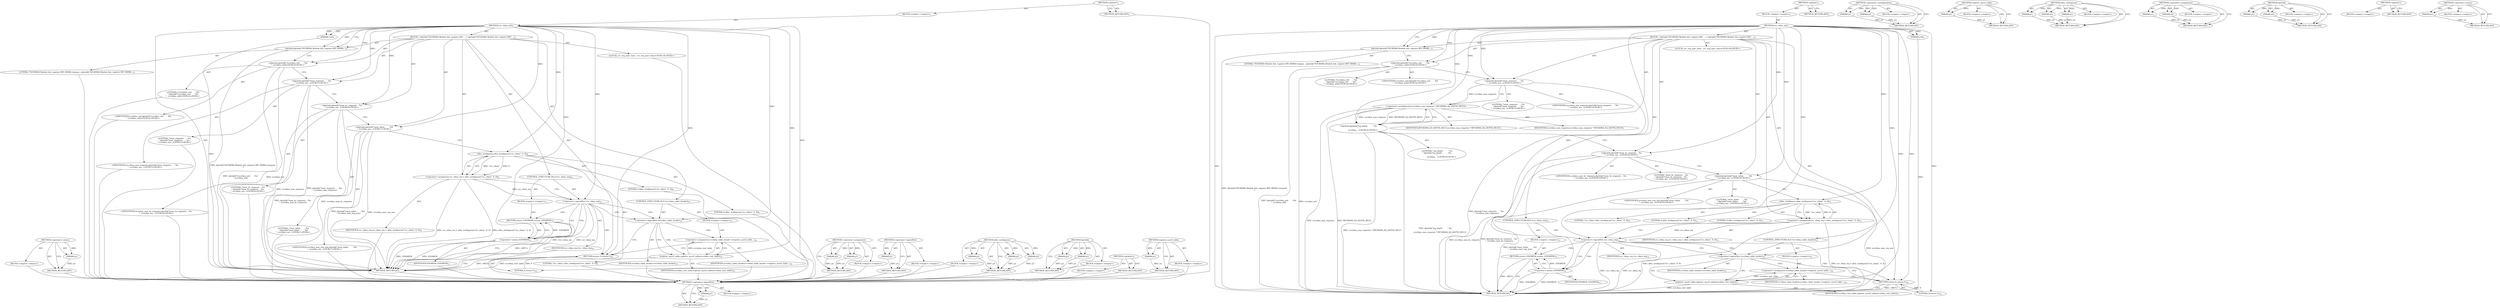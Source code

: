 digraph "register_sysctl_table" {
vulnerable_100 [label=<(METHOD,&lt;operator&gt;.logicalNot)>];
vulnerable_101 [label=<(PARAM,p1)>];
vulnerable_102 [label=<(BLOCK,&lt;empty&gt;,&lt;empty&gt;)>];
vulnerable_103 [label=<(METHOD_RETURN,ANY)>];
vulnerable_6 [label=<(METHOD,&lt;global&gt;)<SUB>1</SUB>>];
vulnerable_7 [label=<(BLOCK,&lt;empty&gt;,&lt;empty&gt;)<SUB>1</SUB>>];
vulnerable_8 [label=<(METHOD,svc_rdma_init)<SUB>1</SUB>>];
vulnerable_9 [label=<(PARAM,void)<SUB>1</SUB>>];
vulnerable_10 [label=<(BLOCK,{
 	dprintk(&quot;SVCRDMA Module Init, register RPC ...,{
 	dprintk(&quot;SVCRDMA Module Init, register RPC ...)<SUB>2</SUB>>];
vulnerable_11 [label=<(dprintk,dprintk(&quot;SVCRDMA Module Init, register RPC RDMA...)<SUB>3</SUB>>];
vulnerable_12 [label=<(LITERAL,&quot;SVCRDMA Module Init, register RPC RDMA transpo...,dprintk(&quot;SVCRDMA Module Init, register RPC RDMA...)<SUB>3</SUB>>];
vulnerable_13 [label="<(dprintk,dprintk(&quot;\tsvcrdma_ord      : %d\n&quot;, svcrdma_ord))<SUB>4</SUB>>"];
vulnerable_14 [label="<(LITERAL,&quot;\tsvcrdma_ord      : %d\n&quot;,dprintk(&quot;\tsvcrdma_ord      : %d\n&quot;, svcrdma_ord))<SUB>4</SUB>>"];
vulnerable_15 [label="<(IDENTIFIER,svcrdma_ord,dprintk(&quot;\tsvcrdma_ord      : %d\n&quot;, svcrdma_ord))<SUB>4</SUB>>"];
vulnerable_16 [label="<(dprintk,dprintk(&quot;\tmax_requests     : %u\n&quot;, svcrdma_ma...)<SUB>5</SUB>>"];
vulnerable_17 [label="<(LITERAL,&quot;\tmax_requests     : %u\n&quot;,dprintk(&quot;\tmax_requests     : %u\n&quot;, svcrdma_ma...)<SUB>5</SUB>>"];
vulnerable_18 [label="<(IDENTIFIER,svcrdma_max_requests,dprintk(&quot;\tmax_requests     : %u\n&quot;, svcrdma_ma...)<SUB>5</SUB>>"];
vulnerable_19 [label="<(dprintk,dprintk(&quot;\tsq_depth         : %u\n&quot;,
		svcrdma_...)<SUB>6</SUB>>"];
vulnerable_20 [label="<(LITERAL,&quot;\tsq_depth         : %u\n&quot;,dprintk(&quot;\tsq_depth         : %u\n&quot;,
		svcrdma_...)<SUB>6</SUB>>"];
vulnerable_21 [label=<(&lt;operator&gt;.multiplication,svcrdma_max_requests * RPCRDMA_SQ_DEPTH_MULT)<SUB>7</SUB>>];
vulnerable_22 [label=<(IDENTIFIER,svcrdma_max_requests,svcrdma_max_requests * RPCRDMA_SQ_DEPTH_MULT)<SUB>7</SUB>>];
vulnerable_23 [label=<(IDENTIFIER,RPCRDMA_SQ_DEPTH_MULT,svcrdma_max_requests * RPCRDMA_SQ_DEPTH_MULT)<SUB>7</SUB>>];
vulnerable_24 [label="<(dprintk,dprintk(&quot;\tmax_bc_requests  : %u\n&quot;, svcrdma_ma...)<SUB>8</SUB>>"];
vulnerable_25 [label="<(LITERAL,&quot;\tmax_bc_requests  : %u\n&quot;,dprintk(&quot;\tmax_bc_requests  : %u\n&quot;, svcrdma_ma...)<SUB>8</SUB>>"];
vulnerable_26 [label="<(IDENTIFIER,svcrdma_max_bc_requests,dprintk(&quot;\tmax_bc_requests  : %u\n&quot;, svcrdma_ma...)<SUB>8</SUB>>"];
vulnerable_27 [label="<(dprintk,dprintk(&quot;\tmax_inline       : %d\n&quot;, svcrdma_ma...)<SUB>9</SUB>>"];
vulnerable_28 [label="<(LITERAL,&quot;\tmax_inline       : %d\n&quot;,dprintk(&quot;\tmax_inline       : %d\n&quot;, svcrdma_ma...)<SUB>9</SUB>>"];
vulnerable_29 [label="<(IDENTIFIER,svcrdma_max_req_size,dprintk(&quot;\tmax_inline       : %d\n&quot;, svcrdma_ma...)<SUB>9</SUB>>"];
vulnerable_30 [label=<(&lt;operator&gt;.assignment,svc_rdma_wq = alloc_workqueue(&quot;svc_rdma&quot;, 0, 0))<SUB>11</SUB>>];
vulnerable_31 [label=<(IDENTIFIER,svc_rdma_wq,svc_rdma_wq = alloc_workqueue(&quot;svc_rdma&quot;, 0, 0))<SUB>11</SUB>>];
vulnerable_32 [label=<(alloc_workqueue,alloc_workqueue(&quot;svc_rdma&quot;, 0, 0))<SUB>11</SUB>>];
vulnerable_33 [label=<(LITERAL,&quot;svc_rdma&quot;,alloc_workqueue(&quot;svc_rdma&quot;, 0, 0))<SUB>11</SUB>>];
vulnerable_34 [label=<(LITERAL,0,alloc_workqueue(&quot;svc_rdma&quot;, 0, 0))<SUB>11</SUB>>];
vulnerable_35 [label=<(LITERAL,0,alloc_workqueue(&quot;svc_rdma&quot;, 0, 0))<SUB>11</SUB>>];
vulnerable_36 [label=<(CONTROL_STRUCTURE,IF,if (!svc_rdma_wq))<SUB>12</SUB>>];
vulnerable_37 [label=<(&lt;operator&gt;.logicalNot,!svc_rdma_wq)<SUB>12</SUB>>];
vulnerable_38 [label=<(IDENTIFIER,svc_rdma_wq,!svc_rdma_wq)<SUB>12</SUB>>];
vulnerable_39 [label=<(BLOCK,&lt;empty&gt;,&lt;empty&gt;)<SUB>13</SUB>>];
vulnerable_40 [label=<(RETURN,return -ENOMEM;,return -ENOMEM;)<SUB>13</SUB>>];
vulnerable_41 [label=<(&lt;operator&gt;.minus,-ENOMEM)<SUB>13</SUB>>];
vulnerable_42 [label=<(IDENTIFIER,ENOMEM,-ENOMEM)<SUB>13</SUB>>];
vulnerable_43 [label=<(CONTROL_STRUCTURE,IF,if (!svcrdma_table_header))<SUB>15</SUB>>];
vulnerable_44 [label=<(&lt;operator&gt;.logicalNot,!svcrdma_table_header)<SUB>15</SUB>>];
vulnerable_45 [label=<(IDENTIFIER,svcrdma_table_header,!svcrdma_table_header)<SUB>15</SUB>>];
vulnerable_46 [label=<(BLOCK,&lt;empty&gt;,&lt;empty&gt;)<SUB>16</SUB>>];
vulnerable_47 [label=<(&lt;operator&gt;.assignment,svcrdma_table_header =
			register_sysctl_table...)<SUB>16</SUB>>];
vulnerable_48 [label=<(IDENTIFIER,svcrdma_table_header,svcrdma_table_header =
			register_sysctl_table...)<SUB>16</SUB>>];
vulnerable_49 [label=<(register_sysctl_table,register_sysctl_table(svcrdma_root_table))<SUB>17</SUB>>];
vulnerable_50 [label=<(IDENTIFIER,svcrdma_root_table,register_sysctl_table(svcrdma_root_table))<SUB>17</SUB>>];
vulnerable_51 [label="<(LOCAL,svc_reg_xprt_class : svc_reg_xprt_class)<SUB>20</SUB>>"];
vulnerable_52 [label=<(RETURN,return 0;,return 0;)<SUB>24</SUB>>];
vulnerable_53 [label=<(LITERAL,0,return 0;)<SUB>24</SUB>>];
vulnerable_54 [label=<(METHOD_RETURN,int)<SUB>1</SUB>>];
vulnerable_56 [label=<(METHOD_RETURN,ANY)<SUB>1</SUB>>];
vulnerable_84 [label=<(METHOD,&lt;operator&gt;.multiplication)>];
vulnerable_85 [label=<(PARAM,p1)>];
vulnerable_86 [label=<(PARAM,p2)>];
vulnerable_87 [label=<(BLOCK,&lt;empty&gt;,&lt;empty&gt;)>];
vulnerable_88 [label=<(METHOD_RETURN,ANY)>];
vulnerable_108 [label=<(METHOD,register_sysctl_table)>];
vulnerable_109 [label=<(PARAM,p1)>];
vulnerable_110 [label=<(BLOCK,&lt;empty&gt;,&lt;empty&gt;)>];
vulnerable_111 [label=<(METHOD_RETURN,ANY)>];
vulnerable_94 [label=<(METHOD,alloc_workqueue)>];
vulnerable_95 [label=<(PARAM,p1)>];
vulnerable_96 [label=<(PARAM,p2)>];
vulnerable_97 [label=<(PARAM,p3)>];
vulnerable_98 [label=<(BLOCK,&lt;empty&gt;,&lt;empty&gt;)>];
vulnerable_99 [label=<(METHOD_RETURN,ANY)>];
vulnerable_89 [label=<(METHOD,&lt;operator&gt;.assignment)>];
vulnerable_90 [label=<(PARAM,p1)>];
vulnerable_91 [label=<(PARAM,p2)>];
vulnerable_92 [label=<(BLOCK,&lt;empty&gt;,&lt;empty&gt;)>];
vulnerable_93 [label=<(METHOD_RETURN,ANY)>];
vulnerable_79 [label=<(METHOD,dprintk)>];
vulnerable_80 [label=<(PARAM,p1)>];
vulnerable_81 [label=<(PARAM,p2)>];
vulnerable_82 [label=<(BLOCK,&lt;empty&gt;,&lt;empty&gt;)>];
vulnerable_83 [label=<(METHOD_RETURN,ANY)>];
vulnerable_73 [label=<(METHOD,&lt;global&gt;)<SUB>1</SUB>>];
vulnerable_74 [label=<(BLOCK,&lt;empty&gt;,&lt;empty&gt;)>];
vulnerable_75 [label=<(METHOD_RETURN,ANY)>];
vulnerable_104 [label=<(METHOD,&lt;operator&gt;.minus)>];
vulnerable_105 [label=<(PARAM,p1)>];
vulnerable_106 [label=<(BLOCK,&lt;empty&gt;,&lt;empty&gt;)>];
vulnerable_107 [label=<(METHOD_RETURN,ANY)>];
fixed_94 [label=<(METHOD,&lt;operator&gt;.minus)>];
fixed_95 [label=<(PARAM,p1)>];
fixed_96 [label=<(BLOCK,&lt;empty&gt;,&lt;empty&gt;)>];
fixed_97 [label=<(METHOD_RETURN,ANY)>];
fixed_6 [label=<(METHOD,&lt;global&gt;)<SUB>1</SUB>>];
fixed_7 [label=<(BLOCK,&lt;empty&gt;,&lt;empty&gt;)<SUB>1</SUB>>];
fixed_8 [label=<(METHOD,svc_rdma_init)<SUB>1</SUB>>];
fixed_9 [label=<(PARAM,void)<SUB>1</SUB>>];
fixed_10 [label=<(BLOCK,{
 	dprintk(&quot;SVCRDMA Module Init, register RPC ...,{
 	dprintk(&quot;SVCRDMA Module Init, register RPC ...)<SUB>2</SUB>>];
fixed_11 [label=<(dprintk,dprintk(&quot;SVCRDMA Module Init, register RPC RDMA...)<SUB>3</SUB>>];
fixed_12 [label=<(LITERAL,&quot;SVCRDMA Module Init, register RPC RDMA transpo...,dprintk(&quot;SVCRDMA Module Init, register RPC RDMA...)<SUB>3</SUB>>];
fixed_13 [label="<(dprintk,dprintk(&quot;\tsvcrdma_ord      : %d\n&quot;, svcrdma_ord))<SUB>4</SUB>>"];
fixed_14 [label="<(LITERAL,&quot;\tsvcrdma_ord      : %d\n&quot;,dprintk(&quot;\tsvcrdma_ord      : %d\n&quot;, svcrdma_ord))<SUB>4</SUB>>"];
fixed_15 [label="<(IDENTIFIER,svcrdma_ord,dprintk(&quot;\tsvcrdma_ord      : %d\n&quot;, svcrdma_ord))<SUB>4</SUB>>"];
fixed_16 [label="<(dprintk,dprintk(&quot;\tmax_requests     : %u\n&quot;, svcrdma_ma...)<SUB>5</SUB>>"];
fixed_17 [label="<(LITERAL,&quot;\tmax_requests     : %u\n&quot;,dprintk(&quot;\tmax_requests     : %u\n&quot;, svcrdma_ma...)<SUB>5</SUB>>"];
fixed_18 [label="<(IDENTIFIER,svcrdma_max_requests,dprintk(&quot;\tmax_requests     : %u\n&quot;, svcrdma_ma...)<SUB>5</SUB>>"];
fixed_19 [label="<(dprintk,dprintk(&quot;\tmax_bc_requests  : %u\n&quot;, svcrdma_ma...)<SUB>6</SUB>>"];
fixed_20 [label="<(LITERAL,&quot;\tmax_bc_requests  : %u\n&quot;,dprintk(&quot;\tmax_bc_requests  : %u\n&quot;, svcrdma_ma...)<SUB>6</SUB>>"];
fixed_21 [label="<(IDENTIFIER,svcrdma_max_bc_requests,dprintk(&quot;\tmax_bc_requests  : %u\n&quot;, svcrdma_ma...)<SUB>6</SUB>>"];
fixed_22 [label="<(dprintk,dprintk(&quot;\tmax_inline       : %d\n&quot;, svcrdma_ma...)<SUB>7</SUB>>"];
fixed_23 [label="<(LITERAL,&quot;\tmax_inline       : %d\n&quot;,dprintk(&quot;\tmax_inline       : %d\n&quot;, svcrdma_ma...)<SUB>7</SUB>>"];
fixed_24 [label="<(IDENTIFIER,svcrdma_max_req_size,dprintk(&quot;\tmax_inline       : %d\n&quot;, svcrdma_ma...)<SUB>7</SUB>>"];
fixed_25 [label=<(&lt;operator&gt;.assignment,svc_rdma_wq = alloc_workqueue(&quot;svc_rdma&quot;, 0, 0))<SUB>9</SUB>>];
fixed_26 [label=<(IDENTIFIER,svc_rdma_wq,svc_rdma_wq = alloc_workqueue(&quot;svc_rdma&quot;, 0, 0))<SUB>9</SUB>>];
fixed_27 [label=<(alloc_workqueue,alloc_workqueue(&quot;svc_rdma&quot;, 0, 0))<SUB>9</SUB>>];
fixed_28 [label=<(LITERAL,&quot;svc_rdma&quot;,alloc_workqueue(&quot;svc_rdma&quot;, 0, 0))<SUB>9</SUB>>];
fixed_29 [label=<(LITERAL,0,alloc_workqueue(&quot;svc_rdma&quot;, 0, 0))<SUB>9</SUB>>];
fixed_30 [label=<(LITERAL,0,alloc_workqueue(&quot;svc_rdma&quot;, 0, 0))<SUB>9</SUB>>];
fixed_31 [label=<(CONTROL_STRUCTURE,IF,if (!svc_rdma_wq))<SUB>10</SUB>>];
fixed_32 [label=<(&lt;operator&gt;.logicalNot,!svc_rdma_wq)<SUB>10</SUB>>];
fixed_33 [label=<(IDENTIFIER,svc_rdma_wq,!svc_rdma_wq)<SUB>10</SUB>>];
fixed_34 [label=<(BLOCK,&lt;empty&gt;,&lt;empty&gt;)<SUB>11</SUB>>];
fixed_35 [label=<(RETURN,return -ENOMEM;,return -ENOMEM;)<SUB>11</SUB>>];
fixed_36 [label=<(&lt;operator&gt;.minus,-ENOMEM)<SUB>11</SUB>>];
fixed_37 [label=<(IDENTIFIER,ENOMEM,-ENOMEM)<SUB>11</SUB>>];
fixed_38 [label=<(CONTROL_STRUCTURE,IF,if (!svcrdma_table_header))<SUB>13</SUB>>];
fixed_39 [label=<(&lt;operator&gt;.logicalNot,!svcrdma_table_header)<SUB>13</SUB>>];
fixed_40 [label=<(IDENTIFIER,svcrdma_table_header,!svcrdma_table_header)<SUB>13</SUB>>];
fixed_41 [label=<(BLOCK,&lt;empty&gt;,&lt;empty&gt;)<SUB>14</SUB>>];
fixed_42 [label=<(&lt;operator&gt;.assignment,svcrdma_table_header =
			register_sysctl_table...)<SUB>14</SUB>>];
fixed_43 [label=<(IDENTIFIER,svcrdma_table_header,svcrdma_table_header =
			register_sysctl_table...)<SUB>14</SUB>>];
fixed_44 [label=<(register_sysctl_table,register_sysctl_table(svcrdma_root_table))<SUB>15</SUB>>];
fixed_45 [label=<(IDENTIFIER,svcrdma_root_table,register_sysctl_table(svcrdma_root_table))<SUB>15</SUB>>];
fixed_46 [label="<(LOCAL,svc_reg_xprt_class : svc_reg_xprt_class)<SUB>18</SUB>>"];
fixed_47 [label=<(RETURN,return 0;,return 0;)<SUB>22</SUB>>];
fixed_48 [label=<(LITERAL,0,return 0;)<SUB>22</SUB>>];
fixed_49 [label=<(METHOD_RETURN,int)<SUB>1</SUB>>];
fixed_51 [label=<(METHOD_RETURN,ANY)<SUB>1</SUB>>];
fixed_79 [label=<(METHOD,&lt;operator&gt;.assignment)>];
fixed_80 [label=<(PARAM,p1)>];
fixed_81 [label=<(PARAM,p2)>];
fixed_82 [label=<(BLOCK,&lt;empty&gt;,&lt;empty&gt;)>];
fixed_83 [label=<(METHOD_RETURN,ANY)>];
fixed_90 [label=<(METHOD,&lt;operator&gt;.logicalNot)>];
fixed_91 [label=<(PARAM,p1)>];
fixed_92 [label=<(BLOCK,&lt;empty&gt;,&lt;empty&gt;)>];
fixed_93 [label=<(METHOD_RETURN,ANY)>];
fixed_84 [label=<(METHOD,alloc_workqueue)>];
fixed_85 [label=<(PARAM,p1)>];
fixed_86 [label=<(PARAM,p2)>];
fixed_87 [label=<(PARAM,p3)>];
fixed_88 [label=<(BLOCK,&lt;empty&gt;,&lt;empty&gt;)>];
fixed_89 [label=<(METHOD_RETURN,ANY)>];
fixed_74 [label=<(METHOD,dprintk)>];
fixed_75 [label=<(PARAM,p1)>];
fixed_76 [label=<(PARAM,p2)>];
fixed_77 [label=<(BLOCK,&lt;empty&gt;,&lt;empty&gt;)>];
fixed_78 [label=<(METHOD_RETURN,ANY)>];
fixed_68 [label=<(METHOD,&lt;global&gt;)<SUB>1</SUB>>];
fixed_69 [label=<(BLOCK,&lt;empty&gt;,&lt;empty&gt;)>];
fixed_70 [label=<(METHOD_RETURN,ANY)>];
fixed_98 [label=<(METHOD,register_sysctl_table)>];
fixed_99 [label=<(PARAM,p1)>];
fixed_100 [label=<(BLOCK,&lt;empty&gt;,&lt;empty&gt;)>];
fixed_101 [label=<(METHOD_RETURN,ANY)>];
vulnerable_100 -> vulnerable_101  [key=0, label="AST: "];
vulnerable_100 -> vulnerable_101  [key=1, label="DDG: "];
vulnerable_100 -> vulnerable_102  [key=0, label="AST: "];
vulnerable_100 -> vulnerable_103  [key=0, label="AST: "];
vulnerable_100 -> vulnerable_103  [key=1, label="CFG: "];
vulnerable_101 -> vulnerable_103  [key=0, label="DDG: p1"];
vulnerable_6 -> vulnerable_7  [key=0, label="AST: "];
vulnerable_6 -> vulnerable_56  [key=0, label="AST: "];
vulnerable_6 -> vulnerable_56  [key=1, label="CFG: "];
vulnerable_7 -> vulnerable_8  [key=0, label="AST: "];
vulnerable_8 -> vulnerable_9  [key=0, label="AST: "];
vulnerable_8 -> vulnerable_9  [key=1, label="DDG: "];
vulnerable_8 -> vulnerable_10  [key=0, label="AST: "];
vulnerable_8 -> vulnerable_54  [key=0, label="AST: "];
vulnerable_8 -> vulnerable_11  [key=0, label="CFG: "];
vulnerable_8 -> vulnerable_11  [key=1, label="DDG: "];
vulnerable_8 -> vulnerable_52  [key=0, label="DDG: "];
vulnerable_8 -> vulnerable_13  [key=0, label="DDG: "];
vulnerable_8 -> vulnerable_16  [key=0, label="DDG: "];
vulnerable_8 -> vulnerable_19  [key=0, label="DDG: "];
vulnerable_8 -> vulnerable_24  [key=0, label="DDG: "];
vulnerable_8 -> vulnerable_27  [key=0, label="DDG: "];
vulnerable_8 -> vulnerable_53  [key=0, label="DDG: "];
vulnerable_8 -> vulnerable_21  [key=0, label="DDG: "];
vulnerable_8 -> vulnerable_32  [key=0, label="DDG: "];
vulnerable_8 -> vulnerable_37  [key=0, label="DDG: "];
vulnerable_8 -> vulnerable_44  [key=0, label="DDG: "];
vulnerable_8 -> vulnerable_41  [key=0, label="DDG: "];
vulnerable_8 -> vulnerable_49  [key=0, label="DDG: "];
vulnerable_9 -> vulnerable_54  [key=0, label="DDG: "];
vulnerable_10 -> vulnerable_11  [key=0, label="AST: "];
vulnerable_10 -> vulnerable_13  [key=0, label="AST: "];
vulnerable_10 -> vulnerable_16  [key=0, label="AST: "];
vulnerable_10 -> vulnerable_19  [key=0, label="AST: "];
vulnerable_10 -> vulnerable_24  [key=0, label="AST: "];
vulnerable_10 -> vulnerable_27  [key=0, label="AST: "];
vulnerable_10 -> vulnerable_30  [key=0, label="AST: "];
vulnerable_10 -> vulnerable_36  [key=0, label="AST: "];
vulnerable_10 -> vulnerable_43  [key=0, label="AST: "];
vulnerable_10 -> vulnerable_51  [key=0, label="AST: "];
vulnerable_10 -> vulnerable_52  [key=0, label="AST: "];
vulnerable_11 -> vulnerable_12  [key=0, label="AST: "];
vulnerable_11 -> vulnerable_13  [key=0, label="CFG: "];
vulnerable_11 -> vulnerable_54  [key=0, label="DDG: dprintk(&quot;SVCRDMA Module Init, register RPC RDMA transport\n&quot;)"];
vulnerable_13 -> vulnerable_14  [key=0, label="AST: "];
vulnerable_13 -> vulnerable_15  [key=0, label="AST: "];
vulnerable_13 -> vulnerable_16  [key=0, label="CFG: "];
vulnerable_13 -> vulnerable_54  [key=0, label="DDG: dprintk(&quot;\tsvcrdma_ord      : %d\n&quot;, svcrdma_ord)"];
vulnerable_13 -> vulnerable_54  [key=1, label="DDG: svcrdma_ord"];
vulnerable_16 -> vulnerable_17  [key=0, label="AST: "];
vulnerable_16 -> vulnerable_18  [key=0, label="AST: "];
vulnerable_16 -> vulnerable_21  [key=0, label="CFG: "];
vulnerable_16 -> vulnerable_21  [key=1, label="DDG: svcrdma_max_requests"];
vulnerable_16 -> vulnerable_54  [key=0, label="DDG: dprintk(&quot;\tmax_requests     : %u\n&quot;, svcrdma_max_requests)"];
vulnerable_19 -> vulnerable_20  [key=0, label="AST: "];
vulnerable_19 -> vulnerable_21  [key=0, label="AST: "];
vulnerable_19 -> vulnerable_24  [key=0, label="CFG: "];
vulnerable_19 -> vulnerable_54  [key=0, label="DDG: svcrdma_max_requests * RPCRDMA_SQ_DEPTH_MULT"];
vulnerable_19 -> vulnerable_54  [key=1, label="DDG: dprintk(&quot;\tsq_depth         : %u\n&quot;,
		svcrdma_max_requests * RPCRDMA_SQ_DEPTH_MULT)"];
vulnerable_21 -> vulnerable_22  [key=0, label="AST: "];
vulnerable_21 -> vulnerable_23  [key=0, label="AST: "];
vulnerable_21 -> vulnerable_19  [key=0, label="CFG: "];
vulnerable_21 -> vulnerable_19  [key=1, label="DDG: svcrdma_max_requests"];
vulnerable_21 -> vulnerable_19  [key=2, label="DDG: RPCRDMA_SQ_DEPTH_MULT"];
vulnerable_21 -> vulnerable_54  [key=0, label="DDG: svcrdma_max_requests"];
vulnerable_21 -> vulnerable_54  [key=1, label="DDG: RPCRDMA_SQ_DEPTH_MULT"];
vulnerable_24 -> vulnerable_25  [key=0, label="AST: "];
vulnerable_24 -> vulnerable_26  [key=0, label="AST: "];
vulnerable_24 -> vulnerable_27  [key=0, label="CFG: "];
vulnerable_24 -> vulnerable_54  [key=0, label="DDG: dprintk(&quot;\tmax_bc_requests  : %u\n&quot;, svcrdma_max_bc_requests)"];
vulnerable_24 -> vulnerable_54  [key=1, label="DDG: svcrdma_max_bc_requests"];
vulnerable_27 -> vulnerable_28  [key=0, label="AST: "];
vulnerable_27 -> vulnerable_29  [key=0, label="AST: "];
vulnerable_27 -> vulnerable_32  [key=0, label="CFG: "];
vulnerable_27 -> vulnerable_54  [key=0, label="DDG: dprintk(&quot;\tmax_inline       : %d\n&quot;, svcrdma_max_req_size)"];
vulnerable_27 -> vulnerable_54  [key=1, label="DDG: svcrdma_max_req_size"];
vulnerable_30 -> vulnerable_31  [key=0, label="AST: "];
vulnerable_30 -> vulnerable_32  [key=0, label="AST: "];
vulnerable_30 -> vulnerable_37  [key=0, label="CFG: "];
vulnerable_30 -> vulnerable_37  [key=1, label="DDG: svc_rdma_wq"];
vulnerable_30 -> vulnerable_54  [key=0, label="DDG: alloc_workqueue(&quot;svc_rdma&quot;, 0, 0)"];
vulnerable_30 -> vulnerable_54  [key=1, label="DDG: svc_rdma_wq = alloc_workqueue(&quot;svc_rdma&quot;, 0, 0)"];
vulnerable_32 -> vulnerable_33  [key=0, label="AST: "];
vulnerable_32 -> vulnerable_34  [key=0, label="AST: "];
vulnerable_32 -> vulnerable_35  [key=0, label="AST: "];
vulnerable_32 -> vulnerable_30  [key=0, label="CFG: "];
vulnerable_32 -> vulnerable_30  [key=1, label="DDG: &quot;svc_rdma&quot;"];
vulnerable_32 -> vulnerable_30  [key=2, label="DDG: 0"];
vulnerable_36 -> vulnerable_37  [key=0, label="AST: "];
vulnerable_36 -> vulnerable_39  [key=0, label="AST: "];
vulnerable_37 -> vulnerable_38  [key=0, label="AST: "];
vulnerable_37 -> vulnerable_41  [key=0, label="CFG: "];
vulnerable_37 -> vulnerable_41  [key=1, label="CDG: "];
vulnerable_37 -> vulnerable_44  [key=0, label="CFG: "];
vulnerable_37 -> vulnerable_44  [key=1, label="CDG: "];
vulnerable_37 -> vulnerable_54  [key=0, label="DDG: svc_rdma_wq"];
vulnerable_37 -> vulnerable_54  [key=1, label="DDG: !svc_rdma_wq"];
vulnerable_37 -> vulnerable_40  [key=0, label="CDG: "];
vulnerable_37 -> vulnerable_52  [key=0, label="CDG: "];
vulnerable_39 -> vulnerable_40  [key=0, label="AST: "];
vulnerable_40 -> vulnerable_41  [key=0, label="AST: "];
vulnerable_40 -> vulnerable_54  [key=0, label="CFG: "];
vulnerable_40 -> vulnerable_54  [key=1, label="DDG: &lt;RET&gt;"];
vulnerable_41 -> vulnerable_42  [key=0, label="AST: "];
vulnerable_41 -> vulnerable_40  [key=0, label="CFG: "];
vulnerable_41 -> vulnerable_40  [key=1, label="DDG: -ENOMEM"];
vulnerable_41 -> vulnerable_54  [key=0, label="DDG: ENOMEM"];
vulnerable_41 -> vulnerable_54  [key=1, label="DDG: -ENOMEM"];
vulnerable_43 -> vulnerable_44  [key=0, label="AST: "];
vulnerable_43 -> vulnerable_46  [key=0, label="AST: "];
vulnerable_44 -> vulnerable_45  [key=0, label="AST: "];
vulnerable_44 -> vulnerable_49  [key=0, label="CFG: "];
vulnerable_44 -> vulnerable_49  [key=1, label="CDG: "];
vulnerable_44 -> vulnerable_52  [key=0, label="CFG: "];
vulnerable_44 -> vulnerable_47  [key=0, label="CDG: "];
vulnerable_46 -> vulnerable_47  [key=0, label="AST: "];
vulnerable_47 -> vulnerable_48  [key=0, label="AST: "];
vulnerable_47 -> vulnerable_49  [key=0, label="AST: "];
vulnerable_47 -> vulnerable_52  [key=0, label="CFG: "];
vulnerable_49 -> vulnerable_50  [key=0, label="AST: "];
vulnerable_49 -> vulnerable_47  [key=0, label="CFG: "];
vulnerable_49 -> vulnerable_47  [key=1, label="DDG: svcrdma_root_table"];
vulnerable_49 -> vulnerable_54  [key=0, label="DDG: svcrdma_root_table"];
vulnerable_52 -> vulnerable_53  [key=0, label="AST: "];
vulnerable_52 -> vulnerable_54  [key=0, label="CFG: "];
vulnerable_52 -> vulnerable_54  [key=1, label="DDG: &lt;RET&gt;"];
vulnerable_53 -> vulnerable_52  [key=0, label="DDG: 0"];
vulnerable_84 -> vulnerable_85  [key=0, label="AST: "];
vulnerable_84 -> vulnerable_85  [key=1, label="DDG: "];
vulnerable_84 -> vulnerable_87  [key=0, label="AST: "];
vulnerable_84 -> vulnerable_86  [key=0, label="AST: "];
vulnerable_84 -> vulnerable_86  [key=1, label="DDG: "];
vulnerable_84 -> vulnerable_88  [key=0, label="AST: "];
vulnerable_84 -> vulnerable_88  [key=1, label="CFG: "];
vulnerable_85 -> vulnerable_88  [key=0, label="DDG: p1"];
vulnerable_86 -> vulnerable_88  [key=0, label="DDG: p2"];
vulnerable_108 -> vulnerable_109  [key=0, label="AST: "];
vulnerable_108 -> vulnerable_109  [key=1, label="DDG: "];
vulnerable_108 -> vulnerable_110  [key=0, label="AST: "];
vulnerable_108 -> vulnerable_111  [key=0, label="AST: "];
vulnerable_108 -> vulnerable_111  [key=1, label="CFG: "];
vulnerable_109 -> vulnerable_111  [key=0, label="DDG: p1"];
vulnerable_94 -> vulnerable_95  [key=0, label="AST: "];
vulnerable_94 -> vulnerable_95  [key=1, label="DDG: "];
vulnerable_94 -> vulnerable_98  [key=0, label="AST: "];
vulnerable_94 -> vulnerable_96  [key=0, label="AST: "];
vulnerable_94 -> vulnerable_96  [key=1, label="DDG: "];
vulnerable_94 -> vulnerable_99  [key=0, label="AST: "];
vulnerable_94 -> vulnerable_99  [key=1, label="CFG: "];
vulnerable_94 -> vulnerable_97  [key=0, label="AST: "];
vulnerable_94 -> vulnerable_97  [key=1, label="DDG: "];
vulnerable_95 -> vulnerable_99  [key=0, label="DDG: p1"];
vulnerable_96 -> vulnerable_99  [key=0, label="DDG: p2"];
vulnerable_97 -> vulnerable_99  [key=0, label="DDG: p3"];
vulnerable_89 -> vulnerable_90  [key=0, label="AST: "];
vulnerable_89 -> vulnerable_90  [key=1, label="DDG: "];
vulnerable_89 -> vulnerable_92  [key=0, label="AST: "];
vulnerable_89 -> vulnerable_91  [key=0, label="AST: "];
vulnerable_89 -> vulnerable_91  [key=1, label="DDG: "];
vulnerable_89 -> vulnerable_93  [key=0, label="AST: "];
vulnerable_89 -> vulnerable_93  [key=1, label="CFG: "];
vulnerable_90 -> vulnerable_93  [key=0, label="DDG: p1"];
vulnerable_91 -> vulnerable_93  [key=0, label="DDG: p2"];
vulnerable_79 -> vulnerable_80  [key=0, label="AST: "];
vulnerable_79 -> vulnerable_80  [key=1, label="DDG: "];
vulnerable_79 -> vulnerable_82  [key=0, label="AST: "];
vulnerable_79 -> vulnerable_81  [key=0, label="AST: "];
vulnerable_79 -> vulnerable_81  [key=1, label="DDG: "];
vulnerable_79 -> vulnerable_83  [key=0, label="AST: "];
vulnerable_79 -> vulnerable_83  [key=1, label="CFG: "];
vulnerable_80 -> vulnerable_83  [key=0, label="DDG: p1"];
vulnerable_81 -> vulnerable_83  [key=0, label="DDG: p2"];
vulnerable_73 -> vulnerable_74  [key=0, label="AST: "];
vulnerable_73 -> vulnerable_75  [key=0, label="AST: "];
vulnerable_73 -> vulnerable_75  [key=1, label="CFG: "];
vulnerable_104 -> vulnerable_105  [key=0, label="AST: "];
vulnerable_104 -> vulnerable_105  [key=1, label="DDG: "];
vulnerable_104 -> vulnerable_106  [key=0, label="AST: "];
vulnerable_104 -> vulnerable_107  [key=0, label="AST: "];
vulnerable_104 -> vulnerable_107  [key=1, label="CFG: "];
vulnerable_105 -> vulnerable_107  [key=0, label="DDG: p1"];
fixed_94 -> fixed_95  [key=0, label="AST: "];
fixed_94 -> fixed_95  [key=1, label="DDG: "];
fixed_94 -> fixed_96  [key=0, label="AST: "];
fixed_94 -> fixed_97  [key=0, label="AST: "];
fixed_94 -> fixed_97  [key=1, label="CFG: "];
fixed_95 -> fixed_97  [key=0, label="DDG: p1"];
fixed_96 -> vulnerable_100  [key=0];
fixed_97 -> vulnerable_100  [key=0];
fixed_6 -> fixed_7  [key=0, label="AST: "];
fixed_6 -> fixed_51  [key=0, label="AST: "];
fixed_6 -> fixed_51  [key=1, label="CFG: "];
fixed_7 -> fixed_8  [key=0, label="AST: "];
fixed_8 -> fixed_9  [key=0, label="AST: "];
fixed_8 -> fixed_9  [key=1, label="DDG: "];
fixed_8 -> fixed_10  [key=0, label="AST: "];
fixed_8 -> fixed_49  [key=0, label="AST: "];
fixed_8 -> fixed_11  [key=0, label="CFG: "];
fixed_8 -> fixed_11  [key=1, label="DDG: "];
fixed_8 -> fixed_47  [key=0, label="DDG: "];
fixed_8 -> fixed_13  [key=0, label="DDG: "];
fixed_8 -> fixed_16  [key=0, label="DDG: "];
fixed_8 -> fixed_19  [key=0, label="DDG: "];
fixed_8 -> fixed_22  [key=0, label="DDG: "];
fixed_8 -> fixed_48  [key=0, label="DDG: "];
fixed_8 -> fixed_27  [key=0, label="DDG: "];
fixed_8 -> fixed_32  [key=0, label="DDG: "];
fixed_8 -> fixed_39  [key=0, label="DDG: "];
fixed_8 -> fixed_36  [key=0, label="DDG: "];
fixed_8 -> fixed_44  [key=0, label="DDG: "];
fixed_9 -> fixed_49  [key=0, label="DDG: "];
fixed_10 -> fixed_11  [key=0, label="AST: "];
fixed_10 -> fixed_13  [key=0, label="AST: "];
fixed_10 -> fixed_16  [key=0, label="AST: "];
fixed_10 -> fixed_19  [key=0, label="AST: "];
fixed_10 -> fixed_22  [key=0, label="AST: "];
fixed_10 -> fixed_25  [key=0, label="AST: "];
fixed_10 -> fixed_31  [key=0, label="AST: "];
fixed_10 -> fixed_38  [key=0, label="AST: "];
fixed_10 -> fixed_46  [key=0, label="AST: "];
fixed_10 -> fixed_47  [key=0, label="AST: "];
fixed_11 -> fixed_12  [key=0, label="AST: "];
fixed_11 -> fixed_13  [key=0, label="CFG: "];
fixed_11 -> fixed_49  [key=0, label="DDG: dprintk(&quot;SVCRDMA Module Init, register RPC RDMA transport\n&quot;)"];
fixed_12 -> vulnerable_100  [key=0];
fixed_13 -> fixed_14  [key=0, label="AST: "];
fixed_13 -> fixed_15  [key=0, label="AST: "];
fixed_13 -> fixed_16  [key=0, label="CFG: "];
fixed_13 -> fixed_49  [key=0, label="DDG: dprintk(&quot;\tsvcrdma_ord      : %d\n&quot;, svcrdma_ord)"];
fixed_13 -> fixed_49  [key=1, label="DDG: svcrdma_ord"];
fixed_14 -> vulnerable_100  [key=0];
fixed_15 -> vulnerable_100  [key=0];
fixed_16 -> fixed_17  [key=0, label="AST: "];
fixed_16 -> fixed_18  [key=0, label="AST: "];
fixed_16 -> fixed_19  [key=0, label="CFG: "];
fixed_16 -> fixed_49  [key=0, label="DDG: dprintk(&quot;\tmax_requests     : %u\n&quot;, svcrdma_max_requests)"];
fixed_16 -> fixed_49  [key=1, label="DDG: svcrdma_max_requests"];
fixed_17 -> vulnerable_100  [key=0];
fixed_18 -> vulnerable_100  [key=0];
fixed_19 -> fixed_20  [key=0, label="AST: "];
fixed_19 -> fixed_21  [key=0, label="AST: "];
fixed_19 -> fixed_22  [key=0, label="CFG: "];
fixed_19 -> fixed_49  [key=0, label="DDG: dprintk(&quot;\tmax_bc_requests  : %u\n&quot;, svcrdma_max_bc_requests)"];
fixed_19 -> fixed_49  [key=1, label="DDG: svcrdma_max_bc_requests"];
fixed_20 -> vulnerable_100  [key=0];
fixed_21 -> vulnerable_100  [key=0];
fixed_22 -> fixed_23  [key=0, label="AST: "];
fixed_22 -> fixed_24  [key=0, label="AST: "];
fixed_22 -> fixed_27  [key=0, label="CFG: "];
fixed_22 -> fixed_49  [key=0, label="DDG: dprintk(&quot;\tmax_inline       : %d\n&quot;, svcrdma_max_req_size)"];
fixed_22 -> fixed_49  [key=1, label="DDG: svcrdma_max_req_size"];
fixed_23 -> vulnerable_100  [key=0];
fixed_24 -> vulnerable_100  [key=0];
fixed_25 -> fixed_26  [key=0, label="AST: "];
fixed_25 -> fixed_27  [key=0, label="AST: "];
fixed_25 -> fixed_32  [key=0, label="CFG: "];
fixed_25 -> fixed_32  [key=1, label="DDG: svc_rdma_wq"];
fixed_25 -> fixed_49  [key=0, label="DDG: alloc_workqueue(&quot;svc_rdma&quot;, 0, 0)"];
fixed_25 -> fixed_49  [key=1, label="DDG: svc_rdma_wq = alloc_workqueue(&quot;svc_rdma&quot;, 0, 0)"];
fixed_26 -> vulnerable_100  [key=0];
fixed_27 -> fixed_28  [key=0, label="AST: "];
fixed_27 -> fixed_29  [key=0, label="AST: "];
fixed_27 -> fixed_30  [key=0, label="AST: "];
fixed_27 -> fixed_25  [key=0, label="CFG: "];
fixed_27 -> fixed_25  [key=1, label="DDG: &quot;svc_rdma&quot;"];
fixed_27 -> fixed_25  [key=2, label="DDG: 0"];
fixed_28 -> vulnerable_100  [key=0];
fixed_29 -> vulnerable_100  [key=0];
fixed_30 -> vulnerable_100  [key=0];
fixed_31 -> fixed_32  [key=0, label="AST: "];
fixed_31 -> fixed_34  [key=0, label="AST: "];
fixed_32 -> fixed_33  [key=0, label="AST: "];
fixed_32 -> fixed_36  [key=0, label="CFG: "];
fixed_32 -> fixed_36  [key=1, label="CDG: "];
fixed_32 -> fixed_39  [key=0, label="CFG: "];
fixed_32 -> fixed_39  [key=1, label="CDG: "];
fixed_32 -> fixed_49  [key=0, label="DDG: svc_rdma_wq"];
fixed_32 -> fixed_49  [key=1, label="DDG: !svc_rdma_wq"];
fixed_32 -> fixed_47  [key=0, label="CDG: "];
fixed_32 -> fixed_35  [key=0, label="CDG: "];
fixed_33 -> vulnerable_100  [key=0];
fixed_34 -> fixed_35  [key=0, label="AST: "];
fixed_35 -> fixed_36  [key=0, label="AST: "];
fixed_35 -> fixed_49  [key=0, label="CFG: "];
fixed_35 -> fixed_49  [key=1, label="DDG: &lt;RET&gt;"];
fixed_36 -> fixed_37  [key=0, label="AST: "];
fixed_36 -> fixed_35  [key=0, label="CFG: "];
fixed_36 -> fixed_35  [key=1, label="DDG: -ENOMEM"];
fixed_36 -> fixed_49  [key=0, label="DDG: ENOMEM"];
fixed_36 -> fixed_49  [key=1, label="DDG: -ENOMEM"];
fixed_37 -> vulnerable_100  [key=0];
fixed_38 -> fixed_39  [key=0, label="AST: "];
fixed_38 -> fixed_41  [key=0, label="AST: "];
fixed_39 -> fixed_40  [key=0, label="AST: "];
fixed_39 -> fixed_44  [key=0, label="CFG: "];
fixed_39 -> fixed_44  [key=1, label="CDG: "];
fixed_39 -> fixed_47  [key=0, label="CFG: "];
fixed_39 -> fixed_42  [key=0, label="CDG: "];
fixed_40 -> vulnerable_100  [key=0];
fixed_41 -> fixed_42  [key=0, label="AST: "];
fixed_42 -> fixed_43  [key=0, label="AST: "];
fixed_42 -> fixed_44  [key=0, label="AST: "];
fixed_42 -> fixed_47  [key=0, label="CFG: "];
fixed_43 -> vulnerable_100  [key=0];
fixed_44 -> fixed_45  [key=0, label="AST: "];
fixed_44 -> fixed_42  [key=0, label="CFG: "];
fixed_44 -> fixed_42  [key=1, label="DDG: svcrdma_root_table"];
fixed_44 -> fixed_49  [key=0, label="DDG: svcrdma_root_table"];
fixed_45 -> vulnerable_100  [key=0];
fixed_46 -> vulnerable_100  [key=0];
fixed_47 -> fixed_48  [key=0, label="AST: "];
fixed_47 -> fixed_49  [key=0, label="CFG: "];
fixed_47 -> fixed_49  [key=1, label="DDG: &lt;RET&gt;"];
fixed_48 -> fixed_47  [key=0, label="DDG: 0"];
fixed_49 -> vulnerable_100  [key=0];
fixed_51 -> vulnerable_100  [key=0];
fixed_79 -> fixed_80  [key=0, label="AST: "];
fixed_79 -> fixed_80  [key=1, label="DDG: "];
fixed_79 -> fixed_82  [key=0, label="AST: "];
fixed_79 -> fixed_81  [key=0, label="AST: "];
fixed_79 -> fixed_81  [key=1, label="DDG: "];
fixed_79 -> fixed_83  [key=0, label="AST: "];
fixed_79 -> fixed_83  [key=1, label="CFG: "];
fixed_80 -> fixed_83  [key=0, label="DDG: p1"];
fixed_81 -> fixed_83  [key=0, label="DDG: p2"];
fixed_82 -> vulnerable_100  [key=0];
fixed_83 -> vulnerable_100  [key=0];
fixed_90 -> fixed_91  [key=0, label="AST: "];
fixed_90 -> fixed_91  [key=1, label="DDG: "];
fixed_90 -> fixed_92  [key=0, label="AST: "];
fixed_90 -> fixed_93  [key=0, label="AST: "];
fixed_90 -> fixed_93  [key=1, label="CFG: "];
fixed_91 -> fixed_93  [key=0, label="DDG: p1"];
fixed_92 -> vulnerable_100  [key=0];
fixed_93 -> vulnerable_100  [key=0];
fixed_84 -> fixed_85  [key=0, label="AST: "];
fixed_84 -> fixed_85  [key=1, label="DDG: "];
fixed_84 -> fixed_88  [key=0, label="AST: "];
fixed_84 -> fixed_86  [key=0, label="AST: "];
fixed_84 -> fixed_86  [key=1, label="DDG: "];
fixed_84 -> fixed_89  [key=0, label="AST: "];
fixed_84 -> fixed_89  [key=1, label="CFG: "];
fixed_84 -> fixed_87  [key=0, label="AST: "];
fixed_84 -> fixed_87  [key=1, label="DDG: "];
fixed_85 -> fixed_89  [key=0, label="DDG: p1"];
fixed_86 -> fixed_89  [key=0, label="DDG: p2"];
fixed_87 -> fixed_89  [key=0, label="DDG: p3"];
fixed_88 -> vulnerable_100  [key=0];
fixed_89 -> vulnerable_100  [key=0];
fixed_74 -> fixed_75  [key=0, label="AST: "];
fixed_74 -> fixed_75  [key=1, label="DDG: "];
fixed_74 -> fixed_77  [key=0, label="AST: "];
fixed_74 -> fixed_76  [key=0, label="AST: "];
fixed_74 -> fixed_76  [key=1, label="DDG: "];
fixed_74 -> fixed_78  [key=0, label="AST: "];
fixed_74 -> fixed_78  [key=1, label="CFG: "];
fixed_75 -> fixed_78  [key=0, label="DDG: p1"];
fixed_76 -> fixed_78  [key=0, label="DDG: p2"];
fixed_77 -> vulnerable_100  [key=0];
fixed_78 -> vulnerable_100  [key=0];
fixed_68 -> fixed_69  [key=0, label="AST: "];
fixed_68 -> fixed_70  [key=0, label="AST: "];
fixed_68 -> fixed_70  [key=1, label="CFG: "];
fixed_69 -> vulnerable_100  [key=0];
fixed_70 -> vulnerable_100  [key=0];
fixed_98 -> fixed_99  [key=0, label="AST: "];
fixed_98 -> fixed_99  [key=1, label="DDG: "];
fixed_98 -> fixed_100  [key=0, label="AST: "];
fixed_98 -> fixed_101  [key=0, label="AST: "];
fixed_98 -> fixed_101  [key=1, label="CFG: "];
fixed_99 -> fixed_101  [key=0, label="DDG: p1"];
fixed_100 -> vulnerable_100  [key=0];
fixed_101 -> vulnerable_100  [key=0];
}
